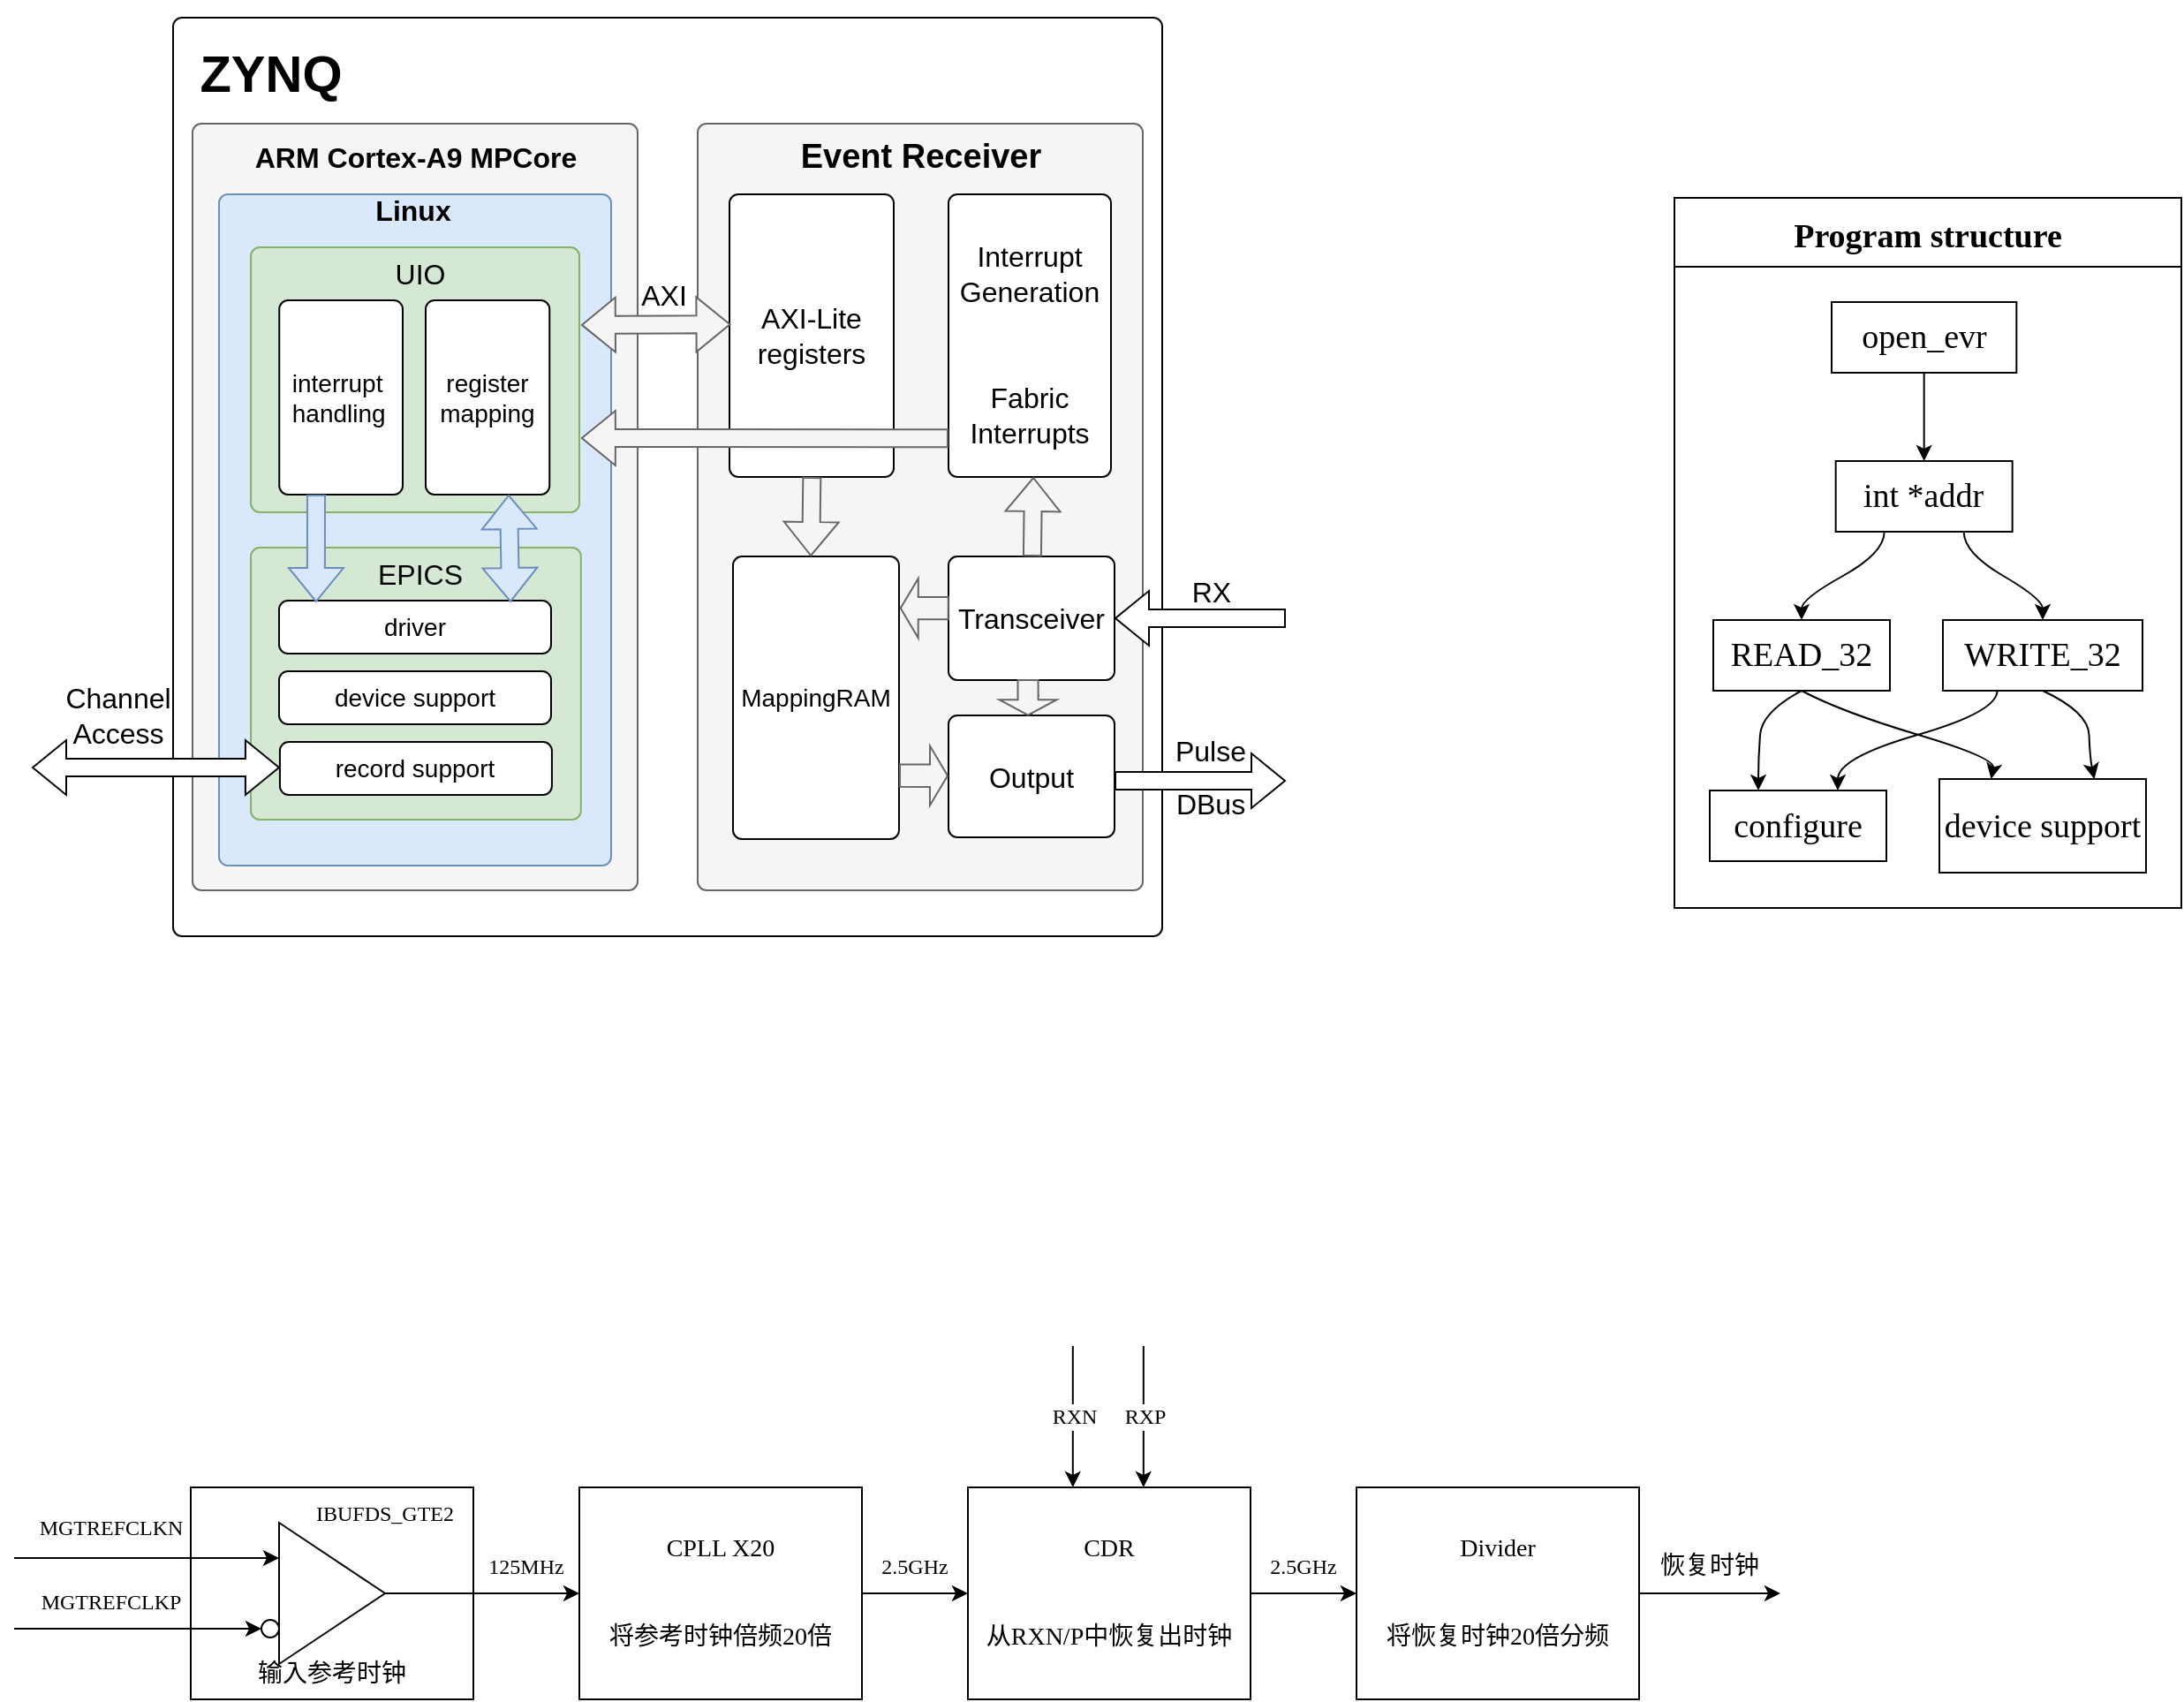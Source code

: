 <mxfile version="17.3.0" type="github">
  <diagram id="Q8xET7ON9W0R1aJAuh-l" name="Page-1">
    <mxGraphModel dx="2126" dy="1332" grid="1" gridSize="10" guides="1" tooltips="1" connect="1" arrows="1" fold="1" page="1" pageScale="1" pageWidth="2339" pageHeight="3300" math="0" shadow="0">
      <root>
        <mxCell id="0" />
        <mxCell id="1" parent="0" />
        <mxCell id="0zxXMMkWhYn1V5u2QKEj-7" value="" style="rounded=1;absoluteArcSize=1;html=1;arcSize=10;" vertex="1" parent="1">
          <mxGeometry x="230" y="88" width="560" height="520" as="geometry" />
        </mxCell>
        <mxCell id="0zxXMMkWhYn1V5u2QKEj-8" value="main" style="html=1;shape=mxgraph.er.anchor;whiteSpace=wrap;" vertex="1" parent="0zxXMMkWhYn1V5u2QKEj-7">
          <mxGeometry width="280" height="520" as="geometry" />
        </mxCell>
        <mxCell id="0zxXMMkWhYn1V5u2QKEj-9" value="" style="rounded=1;absoluteArcSize=1;html=1;arcSize=10;whiteSpace=wrap;points=[];strokeColor=#666666;fillColor=#f5f5f5;fontColor=#333333;" vertex="1" parent="0zxXMMkWhYn1V5u2QKEj-7">
          <mxGeometry x="297" y="60" width="252" height="434" as="geometry" />
        </mxCell>
        <mxCell id="0zxXMMkWhYn1V5u2QKEj-10" value="" style="rounded=1;absoluteArcSize=1;html=1;arcSize=10;whiteSpace=wrap;points=[];strokeColor=#666666;fillColor=#f5f5f5;fontColor=#333333;" vertex="1" parent="0zxXMMkWhYn1V5u2QKEj-7">
          <mxGeometry x="11" y="60" width="252" height="434" as="geometry" />
        </mxCell>
        <mxCell id="0zxXMMkWhYn1V5u2QKEj-11" value="&lt;h2 style=&quot;font-size: 29px&quot;&gt;&lt;font style=&quot;font-size: 29px&quot;&gt;&lt;b&gt;ZYNQ&lt;/b&gt;&lt;/font&gt;&lt;/h2&gt;" style="text;html=1;strokeColor=none;fillColor=none;align=center;verticalAlign=middle;whiteSpace=wrap;rounded=0;" vertex="1" parent="0zxXMMkWhYn1V5u2QKEj-7">
          <mxGeometry x="11" y="17" width="89" height="30" as="geometry" />
        </mxCell>
        <mxCell id="0zxXMMkWhYn1V5u2QKEj-15" value="&lt;b&gt;&lt;font style=&quot;font-size: 16px&quot;&gt;&lt;span class=&quot;markedContent&quot;&gt;&lt;span style=&quot;left: 1054.58px ; top: 286.237px ; font-family: sans-serif ; transform: scalex(0.93)&quot; dir=&quot;ltr&quot;&gt;ARM Cortex-A9 MPCore&lt;/span&gt;&lt;/span&gt;&lt;/font&gt;&lt;/b&gt;" style="text;html=1;strokeColor=none;fillColor=none;align=center;verticalAlign=middle;whiteSpace=wrap;rounded=0;fontSize=29;strokeWidth=3;" vertex="1" parent="0zxXMMkWhYn1V5u2QKEj-7">
          <mxGeometry x="29.75" y="60" width="214.5" height="30" as="geometry" />
        </mxCell>
        <mxCell id="0zxXMMkWhYn1V5u2QKEj-16" value="&lt;font style=&quot;font-size: 19px&quot;&gt;&lt;b&gt;&lt;font style=&quot;font-size: 19px&quot;&gt;Event Receiver&lt;/font&gt;&lt;/b&gt;&lt;/font&gt;" style="text;html=1;strokeColor=none;fillColor=none;align=center;verticalAlign=middle;whiteSpace=wrap;rounded=0;fontSize=29;" vertex="1" parent="0zxXMMkWhYn1V5u2QKEj-7">
          <mxGeometry x="336.5" y="64.75" width="173" height="20.5" as="geometry" />
        </mxCell>
        <mxCell id="0zxXMMkWhYn1V5u2QKEj-17" value="" style="rounded=1;absoluteArcSize=1;html=1;arcSize=10;whiteSpace=wrap;points=[];strokeColor=#6c8ebf;fillColor=#dae8fc;" vertex="1" parent="0zxXMMkWhYn1V5u2QKEj-7">
          <mxGeometry x="26" y="100" width="222" height="380" as="geometry" />
        </mxCell>
        <mxCell id="0zxXMMkWhYn1V5u2QKEj-18" value="&lt;font size=&quot;1&quot;&gt;&lt;b&gt;&lt;font style=&quot;font-size: 16px&quot;&gt;Linux&lt;/font&gt;&lt;/b&gt;&lt;/font&gt;" style="text;html=1;strokeColor=none;fillColor=none;align=center;verticalAlign=middle;whiteSpace=wrap;rounded=0;fontSize=29;strokeWidth=3;" vertex="1" parent="0zxXMMkWhYn1V5u2QKEj-7">
          <mxGeometry x="116.37" y="100" width="40.25" height="10" as="geometry" />
        </mxCell>
        <mxCell id="0zxXMMkWhYn1V5u2QKEj-19" value="" style="rounded=1;absoluteArcSize=1;html=1;arcSize=10;whiteSpace=wrap;points=[];strokeColor=#82b366;fillColor=#d5e8d4;" vertex="1" parent="0zxXMMkWhYn1V5u2QKEj-7">
          <mxGeometry x="44.02" y="130" width="185.98" height="150" as="geometry" />
        </mxCell>
        <mxCell id="0zxXMMkWhYn1V5u2QKEj-20" value="" style="rounded=1;absoluteArcSize=1;html=1;arcSize=10;whiteSpace=wrap;points=[];strokeColor=#82b366;fillColor=#d5e8d4;" vertex="1" parent="0zxXMMkWhYn1V5u2QKEj-7">
          <mxGeometry x="44.02" y="300" width="186.88" height="154" as="geometry" />
        </mxCell>
        <mxCell id="0zxXMMkWhYn1V5u2QKEj-21" value="&lt;font style=&quot;font-size: 16px&quot;&gt;UIO&lt;/font&gt;" style="text;html=1;strokeColor=none;fillColor=none;align=center;verticalAlign=middle;whiteSpace=wrap;rounded=0;fontSize=14;" vertex="1" parent="0zxXMMkWhYn1V5u2QKEj-7">
          <mxGeometry x="110" y="130" width="60" height="30" as="geometry" />
        </mxCell>
        <mxCell id="0zxXMMkWhYn1V5u2QKEj-23" value="&lt;font style=&quot;font-size: 14px&quot;&gt;driver&lt;/font&gt;" style="rounded=1;absoluteArcSize=1;html=1;arcSize=10;whiteSpace=wrap;points=[];strokeColor=inherit;fillColor=inherit;" vertex="1" parent="0zxXMMkWhYn1V5u2QKEj-7">
          <mxGeometry x="60" y="330" width="154" height="30" as="geometry" />
        </mxCell>
        <mxCell id="0zxXMMkWhYn1V5u2QKEj-25" value="&lt;font style=&quot;font-size: 14px&quot;&gt;register mapping&lt;/font&gt;" style="rounded=1;absoluteArcSize=1;html=1;arcSize=10;whiteSpace=wrap;points=[];strokeColor=inherit;fillColor=inherit;" vertex="1" parent="0zxXMMkWhYn1V5u2QKEj-7">
          <mxGeometry x="143" y="160" width="70.13" height="110" as="geometry" />
        </mxCell>
        <mxCell id="0zxXMMkWhYn1V5u2QKEj-26" value="&lt;pre class=&quot;tw-data-text tw-text-large tw-ta&quot; id=&quot;tw-target-text&quot; style=&quot;text-align: left ; font-size: 14px&quot; dir=&quot;ltr&quot;&gt;&lt;font style=&quot;font-size: 14px&quot; face=&quot;Helvetica&quot;&gt;&lt;span class=&quot;Y2IQFc&quot; lang=&quot;en&quot;&gt;interrupt &lt;br&gt;handling&lt;/span&gt;&lt;/font&gt;&lt;/pre&gt;" style="rounded=1;absoluteArcSize=1;html=1;arcSize=10;whiteSpace=wrap;points=[];strokeColor=inherit;fillColor=inherit;" vertex="1" parent="0zxXMMkWhYn1V5u2QKEj-7">
          <mxGeometry x="60.13" y="160" width="69.87" height="110" as="geometry" />
        </mxCell>
        <mxCell id="0zxXMMkWhYn1V5u2QKEj-27" value="&lt;font style=&quot;font-size: 14px&quot;&gt;device support&lt;/font&gt;" style="rounded=1;absoluteArcSize=1;html=1;arcSize=10;whiteSpace=wrap;points=[];strokeColor=inherit;fillColor=inherit;" vertex="1" parent="0zxXMMkWhYn1V5u2QKEj-7">
          <mxGeometry x="60" y="370" width="154" height="30" as="geometry" />
        </mxCell>
        <mxCell id="0zxXMMkWhYn1V5u2QKEj-28" value="&lt;font style=&quot;font-size: 14px&quot;&gt;record support&lt;/font&gt;" style="rounded=1;absoluteArcSize=1;html=1;arcSize=10;whiteSpace=wrap;points=[];strokeColor=inherit;fillColor=inherit;" vertex="1" parent="0zxXMMkWhYn1V5u2QKEj-7">
          <mxGeometry x="60.46" y="410" width="154" height="30" as="geometry" />
        </mxCell>
        <mxCell id="0zxXMMkWhYn1V5u2QKEj-29" value="" style="shape=flexArrow;endArrow=classic;html=1;rounded=0;fontFamily=Helvetica;fontSize=14;entryX=0.136;entryY=0.033;entryDx=0;entryDy=0;entryPerimeter=0;fillColor=#dae8fc;sketch=0;shadow=0;strokeColor=#6c8ebf;" edge="1" parent="0zxXMMkWhYn1V5u2QKEj-7" target="0zxXMMkWhYn1V5u2QKEj-23">
          <mxGeometry width="50" height="50" relative="1" as="geometry">
            <mxPoint x="81" y="270" as="sourcePoint" />
            <mxPoint x="130" y="220" as="targetPoint" />
          </mxGeometry>
        </mxCell>
        <mxCell id="0zxXMMkWhYn1V5u2QKEj-32" value="" style="shape=flexArrow;endArrow=classic;startArrow=classic;html=1;rounded=0;shadow=0;sketch=0;fontFamily=Helvetica;fontSize=14;fillColor=#dae8fc;exitX=0.851;exitY=0.033;exitDx=0;exitDy=0;exitPerimeter=0;strokeColor=#6c8ebf;" edge="1" parent="0zxXMMkWhYn1V5u2QKEj-7" source="0zxXMMkWhYn1V5u2QKEj-23">
          <mxGeometry width="100" height="100" relative="1" as="geometry">
            <mxPoint x="293" y="340" as="sourcePoint" />
            <mxPoint x="190" y="270" as="targetPoint" />
          </mxGeometry>
        </mxCell>
        <mxCell id="0zxXMMkWhYn1V5u2QKEj-22" value="&lt;font style=&quot;font-size: 16px&quot;&gt;EPICS&lt;/font&gt;" style="text;html=1;strokeColor=none;fillColor=none;align=center;verticalAlign=middle;whiteSpace=wrap;rounded=0;fontSize=14;" vertex="1" parent="0zxXMMkWhYn1V5u2QKEj-7">
          <mxGeometry x="110" y="300" width="60" height="30" as="geometry" />
        </mxCell>
        <mxCell id="0zxXMMkWhYn1V5u2QKEj-37" value="" style="rounded=1;absoluteArcSize=1;html=1;arcSize=10;whiteSpace=wrap;points=[];" vertex="1" parent="0zxXMMkWhYn1V5u2QKEj-7">
          <mxGeometry x="439" y="100" width="92" height="160" as="geometry" />
        </mxCell>
        <mxCell id="0zxXMMkWhYn1V5u2QKEj-38" value="&lt;div style=&quot;font-size: 16px&quot;&gt;&lt;font style=&quot;font-size: 16px&quot;&gt;AXI-Lite&lt;/font&gt;&lt;/div&gt;&lt;div style=&quot;font-size: 16px&quot;&gt;&lt;font style=&quot;font-size: 16px&quot;&gt;registers&lt;/font&gt;&lt;br&gt;&lt;/div&gt;" style="rounded=1;absoluteArcSize=1;html=1;arcSize=10;whiteSpace=wrap;points=[];" vertex="1" parent="0zxXMMkWhYn1V5u2QKEj-7">
          <mxGeometry x="315" y="100" width="93" height="160" as="geometry" />
        </mxCell>
        <mxCell id="0zxXMMkWhYn1V5u2QKEj-42" value="" style="shape=flexArrow;endArrow=classic;startArrow=classic;html=1;rounded=0;shadow=0;sketch=0;fontFamily=Helvetica;fontSize=16;strokeColor=#666666;fillColor=#f5f5f5;exitX=1.005;exitY=0.293;exitDx=0;exitDy=0;exitPerimeter=0;entryX=0.008;entryY=0.46;entryDx=0;entryDy=0;entryPerimeter=0;" edge="1" parent="0zxXMMkWhYn1V5u2QKEj-7" target="0zxXMMkWhYn1V5u2QKEj-38">
          <mxGeometry width="100" height="100" relative="1" as="geometry">
            <mxPoint x="230.93" y="173.95" as="sourcePoint" />
            <mxPoint x="310" y="174" as="targetPoint" />
          </mxGeometry>
        </mxCell>
        <mxCell id="0zxXMMkWhYn1V5u2QKEj-43" value="" style="shape=flexArrow;endArrow=classic;html=1;rounded=0;shadow=0;sketch=0;fontFamily=Helvetica;fontSize=16;strokeColor=#666666;fillColor=#f5f5f5;exitX=0;exitY=0.863;exitDx=0;exitDy=0;exitPerimeter=0;entryX=1.005;entryY=0.72;entryDx=0;entryDy=0;entryPerimeter=0;" edge="1" parent="0zxXMMkWhYn1V5u2QKEj-7" source="0zxXMMkWhYn1V5u2QKEj-37" target="0zxXMMkWhYn1V5u2QKEj-19">
          <mxGeometry width="50" height="50" relative="1" as="geometry">
            <mxPoint x="350" y="220" as="sourcePoint" />
            <mxPoint x="230" y="247" as="targetPoint" />
          </mxGeometry>
        </mxCell>
        <mxCell id="0zxXMMkWhYn1V5u2QKEj-44" value="AXI" style="text;html=1;strokeColor=none;fillColor=none;align=center;verticalAlign=middle;whiteSpace=wrap;rounded=0;fontFamily=Helvetica;fontSize=16;" vertex="1" parent="0zxXMMkWhYn1V5u2QKEj-7">
          <mxGeometry x="249" y="142" width="58" height="30" as="geometry" />
        </mxCell>
        <mxCell id="0zxXMMkWhYn1V5u2QKEj-45" value="&lt;div&gt;Fabric&lt;/div&gt;&lt;div&gt;Interrupts&lt;br&gt;&lt;/div&gt;" style="text;html=1;strokeColor=none;fillColor=none;align=center;verticalAlign=middle;whiteSpace=wrap;rounded=0;fontFamily=Helvetica;fontSize=16;" vertex="1" parent="0zxXMMkWhYn1V5u2QKEj-7">
          <mxGeometry x="455" y="210" width="60" height="30" as="geometry" />
        </mxCell>
        <mxCell id="0zxXMMkWhYn1V5u2QKEj-47" value="&lt;div&gt;Interrupt&lt;/div&gt;&lt;div&gt;Generation&lt;br&gt;&lt;/div&gt;" style="text;html=1;strokeColor=none;fillColor=none;align=center;verticalAlign=middle;whiteSpace=wrap;rounded=0;fontFamily=Helvetica;fontSize=16;" vertex="1" parent="0zxXMMkWhYn1V5u2QKEj-7">
          <mxGeometry x="455" y="130" width="60" height="30" as="geometry" />
        </mxCell>
        <mxCell id="0zxXMMkWhYn1V5u2QKEj-48" value="&lt;font style=&quot;font-size: 14px&quot;&gt;MappingRAM&lt;/font&gt;" style="rounded=1;absoluteArcSize=1;html=1;arcSize=10;whiteSpace=wrap;points=[];" vertex="1" parent="0zxXMMkWhYn1V5u2QKEj-7">
          <mxGeometry x="317" y="305" width="94" height="160" as="geometry" />
        </mxCell>
        <mxCell id="0zxXMMkWhYn1V5u2QKEj-50" value="&lt;font style=&quot;font-size: 16px&quot;&gt;Transceiver&lt;/font&gt;" style="rounded=1;absoluteArcSize=1;html=1;arcSize=10;whiteSpace=wrap;points=[];" vertex="1" parent="0zxXMMkWhYn1V5u2QKEj-7">
          <mxGeometry x="439" y="305" width="94" height="70" as="geometry" />
        </mxCell>
        <mxCell id="0zxXMMkWhYn1V5u2QKEj-64" value="" style="edgeStyle=orthogonalEdgeStyle;rounded=0;sketch=0;orthogonalLoop=1;jettySize=auto;html=1;shadow=0;fontFamily=Helvetica;fontSize=16;strokeColor=default;fillColor=default;gradientColor=none;" edge="1" parent="0zxXMMkWhYn1V5u2QKEj-7" source="0zxXMMkWhYn1V5u2QKEj-51" target="0zxXMMkWhYn1V5u2QKEj-50">
          <mxGeometry relative="1" as="geometry" />
        </mxCell>
        <mxCell id="0zxXMMkWhYn1V5u2QKEj-51" value="&lt;font style=&quot;font-size: 16px&quot;&gt;Output&lt;/font&gt;" style="rounded=1;absoluteArcSize=1;html=1;arcSize=10;whiteSpace=wrap;points=[];" vertex="1" parent="0zxXMMkWhYn1V5u2QKEj-7">
          <mxGeometry x="439" y="395" width="94" height="69" as="geometry" />
        </mxCell>
        <mxCell id="0zxXMMkWhYn1V5u2QKEj-52" value="" style="shape=flexArrow;endArrow=classic;html=1;rounded=0;shadow=0;sketch=0;fontFamily=Helvetica;fontSize=16;strokeColor=#666666;fillColor=#f5f5f5;entryX=0.522;entryY=1;entryDx=0;entryDy=0;entryPerimeter=0;" edge="1" parent="0zxXMMkWhYn1V5u2QKEj-7" source="0zxXMMkWhYn1V5u2QKEj-50" target="0zxXMMkWhYn1V5u2QKEj-37">
          <mxGeometry width="50" height="50" relative="1" as="geometry">
            <mxPoint x="350" y="220" as="sourcePoint" />
            <mxPoint x="400" y="170" as="targetPoint" />
          </mxGeometry>
        </mxCell>
        <mxCell id="0zxXMMkWhYn1V5u2QKEj-55" value="" style="shape=flexArrow;endArrow=classic;html=1;rounded=0;shadow=0;sketch=0;fontFamily=Helvetica;fontSize=16;strokeColor=default;fillColor=default;gradientColor=none;exitX=1;exitY=0.536;exitDx=0;exitDy=0;exitPerimeter=0;" edge="1" parent="0zxXMMkWhYn1V5u2QKEj-7" source="0zxXMMkWhYn1V5u2QKEj-51">
          <mxGeometry width="50" height="50" relative="1" as="geometry">
            <mxPoint x="533" y="440" as="sourcePoint" />
            <mxPoint x="630" y="432" as="targetPoint" />
          </mxGeometry>
        </mxCell>
        <mxCell id="0zxXMMkWhYn1V5u2QKEj-61" value="" style="shape=flexArrow;endArrow=classic;html=1;rounded=0;shadow=0;sketch=0;fontFamily=Helvetica;fontSize=16;strokeColor=#666666;fillColor=#f5f5f5;entryX=1.004;entryY=0.183;entryDx=0;entryDy=0;entryPerimeter=0;width=12.667;endSize=3;exitX=0.004;exitY=0.419;exitDx=0;exitDy=0;exitPerimeter=0;" edge="1" parent="0zxXMMkWhYn1V5u2QKEj-7" source="0zxXMMkWhYn1V5u2QKEj-50" target="0zxXMMkWhYn1V5u2QKEj-48">
          <mxGeometry width="50" height="50" relative="1" as="geometry">
            <mxPoint x="440" y="334" as="sourcePoint" />
            <mxPoint x="360" y="260" as="targetPoint" />
          </mxGeometry>
        </mxCell>
        <mxCell id="0zxXMMkWhYn1V5u2QKEj-62" value="" style="shape=flexArrow;endArrow=classic;html=1;rounded=0;shadow=0;sketch=0;fontFamily=Helvetica;fontSize=16;strokeColor=#666666;fillColor=#f5f5f5;width=11.538;endSize=2.567;exitX=0.479;exitY=0.993;exitDx=0;exitDy=0;exitPerimeter=0;entryX=0.479;entryY=0.004;entryDx=0;entryDy=0;entryPerimeter=0;" edge="1" parent="0zxXMMkWhYn1V5u2QKEj-7" source="0zxXMMkWhYn1V5u2QKEj-50" target="0zxXMMkWhYn1V5u2QKEj-51">
          <mxGeometry width="50" height="50" relative="1" as="geometry">
            <mxPoint x="483" y="375" as="sourcePoint" />
            <mxPoint x="533" y="325" as="targetPoint" />
          </mxGeometry>
        </mxCell>
        <mxCell id="0zxXMMkWhYn1V5u2QKEj-63" value="" style="shape=flexArrow;endArrow=classic;html=1;rounded=0;shadow=0;sketch=0;fontFamily=Helvetica;fontSize=16;strokeColor=#666666;fillColor=#f5f5f5;entryX=1.004;entryY=0.183;entryDx=0;entryDy=0;entryPerimeter=0;width=12.667;endSize=3;exitX=0.004;exitY=0.419;exitDx=0;exitDy=0;exitPerimeter=0;" edge="1" parent="0zxXMMkWhYn1V5u2QKEj-7">
          <mxGeometry width="50" height="50" relative="1" as="geometry">
            <mxPoint x="410.996" y="429.08" as="sourcePoint" />
            <mxPoint x="438.996" y="429.13" as="targetPoint" />
          </mxGeometry>
        </mxCell>
        <mxCell id="0zxXMMkWhYn1V5u2QKEj-65" value="" style="shape=flexArrow;endArrow=classic;html=1;rounded=0;shadow=0;sketch=0;fontFamily=Helvetica;fontSize=16;strokeColor=#666666;fillColor=#f5f5f5;entryX=0.522;entryY=1;entryDx=0;entryDy=0;entryPerimeter=0;" edge="1" parent="0zxXMMkWhYn1V5u2QKEj-7">
          <mxGeometry width="50" height="50" relative="1" as="geometry">
            <mxPoint x="361.664" y="260" as="sourcePoint" />
            <mxPoint x="361.088" y="305" as="targetPoint" />
          </mxGeometry>
        </mxCell>
        <mxCell id="0zxXMMkWhYn1V5u2QKEj-33" value="" style="shape=flexArrow;endArrow=classic;startArrow=classic;html=1;rounded=0;shadow=0;sketch=0;fontFamily=Helvetica;fontSize=14;fillColor=default;" edge="1" parent="1">
          <mxGeometry width="100" height="100" relative="1" as="geometry">
            <mxPoint x="150" y="512.5" as="sourcePoint" />
            <mxPoint x="290.46" y="512.5" as="targetPoint" />
          </mxGeometry>
        </mxCell>
        <mxCell id="0zxXMMkWhYn1V5u2QKEj-36" value="&lt;font style=&quot;font-size: 16px&quot;&gt;Channel Access&lt;/font&gt;" style="text;html=1;strokeColor=none;fillColor=none;align=center;verticalAlign=middle;whiteSpace=wrap;rounded=0;fontFamily=Helvetica;fontSize=14;" vertex="1" parent="1">
          <mxGeometry x="170" y="468" width="58" height="30" as="geometry" />
        </mxCell>
        <mxCell id="0zxXMMkWhYn1V5u2QKEj-56" value="Pulse" style="text;html=1;strokeColor=none;fillColor=none;align=center;verticalAlign=middle;whiteSpace=wrap;rounded=0;fontFamily=Helvetica;fontSize=16;" vertex="1" parent="1">
          <mxGeometry x="780" y="488" width="75" height="30" as="geometry" />
        </mxCell>
        <mxCell id="0zxXMMkWhYn1V5u2QKEj-57" value="DBus" style="text;html=1;strokeColor=none;fillColor=none;align=center;verticalAlign=middle;whiteSpace=wrap;rounded=0;fontFamily=Helvetica;fontSize=16;" vertex="1" parent="1">
          <mxGeometry x="780" y="518" width="75" height="30" as="geometry" />
        </mxCell>
        <mxCell id="0zxXMMkWhYn1V5u2QKEj-58" value="" style="shape=flexArrow;endArrow=classic;html=1;rounded=0;shadow=0;sketch=0;fontFamily=Helvetica;fontSize=16;strokeColor=default;fillColor=default;gradientColor=none;entryX=1;entryY=0.5;entryDx=0;entryDy=0;entryPerimeter=0;" edge="1" parent="1" target="0zxXMMkWhYn1V5u2QKEj-50">
          <mxGeometry width="50" height="50" relative="1" as="geometry">
            <mxPoint x="860" y="428" as="sourcePoint" />
            <mxPoint x="860" y="408" as="targetPoint" />
          </mxGeometry>
        </mxCell>
        <mxCell id="0zxXMMkWhYn1V5u2QKEj-59" value="RX" style="text;html=1;strokeColor=none;fillColor=none;align=center;verticalAlign=middle;whiteSpace=wrap;rounded=0;fontFamily=Helvetica;fontSize=16;" vertex="1" parent="1">
          <mxGeometry x="787.5" y="398" width="60" height="30" as="geometry" />
        </mxCell>
        <mxCell id="0zxXMMkWhYn1V5u2QKEj-77" value="Program structure" style="swimlane;startSize=39;horizontal=1;childLayout=flowLayout;flowOrientation=north;resizable=0;interRankCellSpacing=50;containerType=tree;fontFamily=Verdana;fontSize=19;strokeWidth=1;" vertex="1" parent="1">
          <mxGeometry x="1080" y="190" width="287" height="402" as="geometry" />
        </mxCell>
        <mxCell id="0zxXMMkWhYn1V5u2QKEj-78" value="int *addr" style="whiteSpace=wrap;html=1;fontFamily=Verdana;fontSize=19;strokeWidth=1;" vertex="1" parent="0zxXMMkWhYn1V5u2QKEj-77">
          <mxGeometry x="91.333" y="149" width="100" height="40" as="geometry" />
        </mxCell>
        <mxCell id="0zxXMMkWhYn1V5u2QKEj-79" value="READ_32" style="whiteSpace=wrap;html=1;fontFamily=Verdana;fontSize=19;strokeWidth=1;" vertex="1" parent="0zxXMMkWhYn1V5u2QKEj-77">
          <mxGeometry x="22" y="239" width="100" height="40" as="geometry" />
        </mxCell>
        <mxCell id="0zxXMMkWhYn1V5u2QKEj-80" value="" style="html=1;curved=1;rounded=0;shadow=0;sketch=0;fontFamily=Verdana;fontSize=19;strokeColor=default;fillColor=default;gradientColor=none;noEdgeStyle=1;orthogonal=1;" edge="1" parent="0zxXMMkWhYn1V5u2QKEj-77" source="0zxXMMkWhYn1V5u2QKEj-78" target="0zxXMMkWhYn1V5u2QKEj-79">
          <mxGeometry relative="1" as="geometry">
            <Array as="points">
              <mxPoint x="118.833" y="201" />
              <mxPoint x="72" y="227" />
            </Array>
          </mxGeometry>
        </mxCell>
        <mxCell id="0zxXMMkWhYn1V5u2QKEj-81" value="WRITE_32" style="whiteSpace=wrap;html=1;fontFamily=Verdana;fontSize=19;strokeWidth=1;" vertex="1" parent="0zxXMMkWhYn1V5u2QKEj-77">
          <mxGeometry x="152" y="239" width="113" height="40" as="geometry" />
        </mxCell>
        <mxCell id="0zxXMMkWhYn1V5u2QKEj-82" value="" style="html=1;curved=1;rounded=0;shadow=0;sketch=0;fontFamily=Verdana;fontSize=19;strokeColor=default;fillColor=default;gradientColor=none;noEdgeStyle=1;orthogonal=1;" edge="1" parent="0zxXMMkWhYn1V5u2QKEj-77" source="0zxXMMkWhYn1V5u2QKEj-78" target="0zxXMMkWhYn1V5u2QKEj-81">
          <mxGeometry relative="1" as="geometry">
            <Array as="points">
              <mxPoint x="163.833" y="201" />
              <mxPoint x="208.5" y="227" />
            </Array>
          </mxGeometry>
        </mxCell>
        <mxCell id="0zxXMMkWhYn1V5u2QKEj-83" value="configure" style="whiteSpace=wrap;html=1;fontFamily=Verdana;fontSize=19;strokeWidth=1;" vertex="1" parent="0zxXMMkWhYn1V5u2QKEj-77">
          <mxGeometry x="20" y="335.5" width="100" height="40" as="geometry" />
        </mxCell>
        <mxCell id="0zxXMMkWhYn1V5u2QKEj-84" value="" style="html=1;curved=1;rounded=0;shadow=0;sketch=0;fontFamily=Verdana;fontSize=19;strokeColor=default;fillColor=default;gradientColor=none;noEdgeStyle=1;orthogonal=1;exitX=0.5;exitY=1;exitDx=0;exitDy=0;" edge="1" parent="0zxXMMkWhYn1V5u2QKEj-77" source="0zxXMMkWhYn1V5u2QKEj-79" target="0zxXMMkWhYn1V5u2QKEj-83">
          <mxGeometry relative="1" as="geometry">
            <Array as="points">
              <mxPoint x="49.5" y="291" />
              <mxPoint x="47.5" y="317" />
            </Array>
          </mxGeometry>
        </mxCell>
        <mxCell id="0zxXMMkWhYn1V5u2QKEj-85" value="" style="html=1;curved=1;rounded=0;shadow=0;sketch=0;fontFamily=Verdana;fontSize=19;strokeColor=default;fillColor=default;gradientColor=none;noEdgeStyle=1;orthogonal=1;" edge="1" parent="0zxXMMkWhYn1V5u2QKEj-77" source="0zxXMMkWhYn1V5u2QKEj-81" target="0zxXMMkWhYn1V5u2QKEj-83">
          <mxGeometry relative="1" as="geometry">
            <Array as="points">
              <mxPoint x="182.75" y="291" />
              <mxPoint x="92.5" y="317" />
            </Array>
          </mxGeometry>
        </mxCell>
        <mxCell id="0zxXMMkWhYn1V5u2QKEj-95" style="edgeStyle=orthogonalEdgeStyle;rounded=0;sketch=0;orthogonalLoop=1;jettySize=auto;html=1;exitX=0.5;exitY=1;exitDx=0;exitDy=0;entryX=0.5;entryY=0;entryDx=0;entryDy=0;shadow=0;fontFamily=Verdana;fontSize=19;strokeColor=default;fillColor=default;gradientColor=none;noEdgeStyle=1;orthogonal=1;" edge="1" parent="0zxXMMkWhYn1V5u2QKEj-77" source="0zxXMMkWhYn1V5u2QKEj-94" target="0zxXMMkWhYn1V5u2QKEj-78">
          <mxGeometry relative="1" as="geometry">
            <Array as="points">
              <mxPoint x="141.333" y="111" />
              <mxPoint x="141.333" y="137" />
            </Array>
          </mxGeometry>
        </mxCell>
        <mxCell id="0zxXMMkWhYn1V5u2QKEj-94" value="open_evr" style="rounded=0;whiteSpace=wrap;html=1;fontFamily=Verdana;fontSize=19;strokeWidth=1;" vertex="1" parent="0zxXMMkWhYn1V5u2QKEj-77">
          <mxGeometry x="88.998" y="59" width="104.67" height="40" as="geometry" />
        </mxCell>
        <mxCell id="0zxXMMkWhYn1V5u2QKEj-102" value="device support" style="rounded=0;whiteSpace=wrap;html=1;fontFamily=Verdana;fontSize=19;strokeWidth=1;" vertex="1" parent="0zxXMMkWhYn1V5u2QKEj-77">
          <mxGeometry x="150" y="329" width="117" height="53" as="geometry" />
        </mxCell>
        <mxCell id="0zxXMMkWhYn1V5u2QKEj-104" value="" style="curved=1;endArrow=classic;html=1;rounded=0;shadow=0;sketch=0;fontFamily=Verdana;fontSize=19;strokeColor=default;fillColor=default;gradientColor=none;exitX=0.5;exitY=1;exitDx=0;exitDy=0;entryX=0.25;entryY=0;entryDx=0;entryDy=0;noEdgeStyle=1;orthogonal=1;" edge="1" parent="0zxXMMkWhYn1V5u2QKEj-77" source="0zxXMMkWhYn1V5u2QKEj-79" target="0zxXMMkWhYn1V5u2QKEj-102">
          <mxGeometry width="50" height="50" relative="1" as="geometry">
            <mxPoint x="273" y="862" as="sourcePoint" />
            <mxPoint x="323" y="812" as="targetPoint" />
            <Array as="points">
              <mxPoint x="94.5" y="291" />
              <mxPoint x="181.75" y="317" />
            </Array>
          </mxGeometry>
        </mxCell>
        <mxCell id="0zxXMMkWhYn1V5u2QKEj-106" value="" style="curved=1;endArrow=classic;html=1;rounded=0;shadow=0;sketch=0;fontFamily=Verdana;fontSize=19;strokeColor=default;fillColor=default;gradientColor=none;exitX=0.5;exitY=1;exitDx=0;exitDy=0;entryX=0.75;entryY=0;entryDx=0;entryDy=0;noEdgeStyle=1;orthogonal=1;" edge="1" parent="0zxXMMkWhYn1V5u2QKEj-77" source="0zxXMMkWhYn1V5u2QKEj-81" target="0zxXMMkWhYn1V5u2QKEj-102">
          <mxGeometry width="50" height="50" relative="1" as="geometry">
            <mxPoint x="594.5" y="797" as="sourcePoint" />
            <mxPoint x="644.5" y="747" as="targetPoint" />
            <Array as="points">
              <mxPoint x="234.25" y="291" />
              <mxPoint x="235.25" y="317" />
            </Array>
          </mxGeometry>
        </mxCell>
        <mxCell id="0zxXMMkWhYn1V5u2QKEj-109" style="edgeStyle=orthogonalEdgeStyle;rounded=0;sketch=0;orthogonalLoop=1;jettySize=auto;html=1;exitX=0;exitY=0.5;exitDx=0;exitDy=0;entryX=0;entryY=0.5;entryDx=0;entryDy=0;shadow=0;fontFamily=Verdana;fontSize=19;strokeColor=default;fillColor=default;gradientColor=none;" edge="1" parent="1" source="0zxXMMkWhYn1V5u2QKEj-107">
          <mxGeometry relative="1" as="geometry">
            <mxPoint x="270" y="980" as="targetPoint" />
          </mxGeometry>
        </mxCell>
        <mxCell id="0zxXMMkWhYn1V5u2QKEj-107" value="&lt;div&gt;&lt;br&gt;&lt;/div&gt;&lt;div&gt;&lt;br&gt;&lt;/div&gt;&lt;div&gt;&lt;br&gt;&lt;/div&gt;&lt;div&gt;&lt;br&gt;&lt;/div&gt;&lt;div style=&quot;font-size: 14px&quot;&gt;输入参考时钟&lt;br&gt;&lt;/div&gt;" style="rounded=0;whiteSpace=wrap;html=1;fontFamily=Verdana;fontSize=19;strokeWidth=1;gradientColor=none;" vertex="1" parent="1">
          <mxGeometry x="240" y="920" width="160" height="120" as="geometry" />
        </mxCell>
        <mxCell id="0zxXMMkWhYn1V5u2QKEj-110" value="" style="endArrow=classic;html=1;rounded=0;shadow=0;sketch=0;fontFamily=Verdana;fontSize=19;strokeColor=default;fillColor=default;gradientColor=none;entryX=0;entryY=0.25;entryDx=0;entryDy=0;" edge="1" parent="1" target="0zxXMMkWhYn1V5u2QKEj-112">
          <mxGeometry width="50" height="50" relative="1" as="geometry">
            <mxPoint x="140" y="960" as="sourcePoint" />
            <mxPoint x="240" y="960" as="targetPoint" />
          </mxGeometry>
        </mxCell>
        <mxCell id="0zxXMMkWhYn1V5u2QKEj-111" value="" style="endArrow=classic;html=1;rounded=0;shadow=0;sketch=0;fontFamily=Verdana;fontSize=19;strokeColor=default;fillColor=default;gradientColor=none;" edge="1" parent="1">
          <mxGeometry width="50" height="50" relative="1" as="geometry">
            <mxPoint x="140" y="1000" as="sourcePoint" />
            <mxPoint x="280" y="1000" as="targetPoint" />
          </mxGeometry>
        </mxCell>
        <mxCell id="0zxXMMkWhYn1V5u2QKEj-112" value="" style="triangle;whiteSpace=wrap;html=1;fontFamily=Verdana;fontSize=19;strokeWidth=1;gradientColor=none;" vertex="1" parent="1">
          <mxGeometry x="290" y="940" width="60" height="80" as="geometry" />
        </mxCell>
        <mxCell id="0zxXMMkWhYn1V5u2QKEj-113" value="" style="ellipse;whiteSpace=wrap;html=1;aspect=fixed;fontFamily=Verdana;fontSize=19;strokeWidth=1;gradientColor=none;" vertex="1" parent="1">
          <mxGeometry x="280" y="995" width="10" height="10" as="geometry" />
        </mxCell>
        <mxCell id="0zxXMMkWhYn1V5u2QKEj-115" value="&lt;font style=&quot;font-size: 12px;&quot;&gt;MGTREFCLKN&lt;/font&gt;" style="text;html=1;strokeColor=none;fillColor=none;align=center;verticalAlign=middle;whiteSpace=wrap;rounded=0;fontFamily=Verdana;fontSize=12;" vertex="1" parent="1">
          <mxGeometry x="140" y="933" width="110" height="20" as="geometry" />
        </mxCell>
        <mxCell id="0zxXMMkWhYn1V5u2QKEj-118" value="&lt;font style=&quot;font-size: 12px&quot;&gt;MGTREFCLKP&lt;/font&gt;" style="text;html=1;strokeColor=none;fillColor=none;align=center;verticalAlign=middle;whiteSpace=wrap;rounded=0;fontFamily=Verdana;fontSize=12;" vertex="1" parent="1">
          <mxGeometry x="140" y="975" width="110" height="20" as="geometry" />
        </mxCell>
        <mxCell id="0zxXMMkWhYn1V5u2QKEj-119" value="IBUFDS_GTE2" style="text;html=1;strokeColor=none;fillColor=none;align=center;verticalAlign=middle;whiteSpace=wrap;rounded=0;fontFamily=Verdana;fontSize=12;" vertex="1" parent="1">
          <mxGeometry x="300" y="920" width="100" height="30" as="geometry" />
        </mxCell>
        <mxCell id="0zxXMMkWhYn1V5u2QKEj-120" value="" style="endArrow=classic;html=1;rounded=0;shadow=0;sketch=0;fontFamily=Verdana;fontSize=12;strokeColor=default;fillColor=default;gradientColor=none;exitX=1;exitY=0.5;exitDx=0;exitDy=0;entryX=0;entryY=0.5;entryDx=0;entryDy=0;" edge="1" parent="1" source="0zxXMMkWhYn1V5u2QKEj-112" target="0zxXMMkWhYn1V5u2QKEj-121">
          <mxGeometry width="50" height="50" relative="1" as="geometry">
            <mxPoint x="590" y="920" as="sourcePoint" />
            <mxPoint x="440" y="980" as="targetPoint" />
          </mxGeometry>
        </mxCell>
        <mxCell id="0zxXMMkWhYn1V5u2QKEj-121" value="&lt;div style=&quot;font-size: 14px;&quot;&gt;CPLL X20&lt;/div&gt;&lt;div style=&quot;font-size: 14px;&quot;&gt;&lt;br style=&quot;font-size: 14px;&quot;&gt;&lt;/div&gt;&lt;div style=&quot;font-size: 14px;&quot;&gt;&lt;br style=&quot;font-size: 14px;&quot;&gt;&lt;/div&gt;&lt;div style=&quot;font-size: 14px;&quot;&gt;&lt;font style=&quot;font-size: 14px;&quot;&gt;将参考时钟倍频20倍&lt;/font&gt;&lt;br style=&quot;font-size: 14px;&quot;&gt;&lt;/div&gt;" style="rounded=0;whiteSpace=wrap;html=1;fontFamily=Verdana;fontSize=14;strokeWidth=1;gradientColor=none;" vertex="1" parent="1">
          <mxGeometry x="460" y="920" width="160" height="120" as="geometry" />
        </mxCell>
        <mxCell id="0zxXMMkWhYn1V5u2QKEj-122" value="125MHz" style="text;html=1;strokeColor=none;fillColor=none;align=center;verticalAlign=middle;whiteSpace=wrap;rounded=0;fontFamily=Verdana;fontSize=12;" vertex="1" parent="1">
          <mxGeometry x="400" y="950" width="60" height="30" as="geometry" />
        </mxCell>
        <mxCell id="0zxXMMkWhYn1V5u2QKEj-123" value="&lt;div style=&quot;font-size: 14px;&quot;&gt;CDR&lt;/div&gt;&lt;div style=&quot;font-size: 14px;&quot;&gt;&lt;br style=&quot;font-size: 14px;&quot;&gt;&lt;/div&gt;&lt;div style=&quot;font-size: 14px;&quot;&gt;&lt;br style=&quot;font-size: 14px;&quot;&gt;&lt;/div&gt;&lt;div style=&quot;font-size: 14px;&quot;&gt;&lt;font style=&quot;font-size: 14px;&quot;&gt;从RXN/P中恢复出时钟&lt;/font&gt;&lt;br style=&quot;font-size: 14px;&quot;&gt;&lt;/div&gt;" style="rounded=0;whiteSpace=wrap;html=1;fontFamily=Verdana;fontSize=14;strokeWidth=1;gradientColor=none;" vertex="1" parent="1">
          <mxGeometry x="680" y="920" width="160" height="120" as="geometry" />
        </mxCell>
        <mxCell id="0zxXMMkWhYn1V5u2QKEj-124" value="" style="endArrow=classic;html=1;rounded=0;shadow=0;sketch=0;fontFamily=Verdana;fontSize=12;strokeColor=default;fillColor=default;gradientColor=none;entryX=0.25;entryY=0;entryDx=0;entryDy=0;" edge="1" parent="1">
          <mxGeometry relative="1" as="geometry">
            <mxPoint x="739.41" y="840" as="sourcePoint" />
            <mxPoint x="739.41" y="920" as="targetPoint" />
          </mxGeometry>
        </mxCell>
        <mxCell id="0zxXMMkWhYn1V5u2QKEj-125" value="RXN" style="edgeLabel;resizable=0;html=1;align=center;verticalAlign=middle;fontFamily=Verdana;fontSize=12;strokeWidth=1;gradientColor=none;" connectable="0" vertex="1" parent="0zxXMMkWhYn1V5u2QKEj-124">
          <mxGeometry relative="1" as="geometry" />
        </mxCell>
        <mxCell id="0zxXMMkWhYn1V5u2QKEj-127" value="" style="endArrow=classic;html=1;rounded=0;shadow=0;sketch=0;fontFamily=Verdana;fontSize=12;strokeColor=default;fillColor=default;gradientColor=none;entryX=0.25;entryY=0;entryDx=0;entryDy=0;" edge="1" parent="1">
          <mxGeometry relative="1" as="geometry">
            <mxPoint x="779.41" y="840" as="sourcePoint" />
            <mxPoint x="779.41" y="920.0" as="targetPoint" />
          </mxGeometry>
        </mxCell>
        <mxCell id="0zxXMMkWhYn1V5u2QKEj-128" value="RXP" style="edgeLabel;resizable=0;html=1;align=center;verticalAlign=middle;fontFamily=Verdana;fontSize=12;strokeWidth=1;gradientColor=none;" connectable="0" vertex="1" parent="0zxXMMkWhYn1V5u2QKEj-127">
          <mxGeometry relative="1" as="geometry" />
        </mxCell>
        <mxCell id="0zxXMMkWhYn1V5u2QKEj-129" value="" style="endArrow=classic;html=1;rounded=0;shadow=0;sketch=0;fontFamily=Verdana;fontSize=12;strokeColor=default;fillColor=default;gradientColor=none;exitX=1;exitY=0.5;exitDx=0;exitDy=0;entryX=0;entryY=0.5;entryDx=0;entryDy=0;" edge="1" parent="1" source="0zxXMMkWhYn1V5u2QKEj-121" target="0zxXMMkWhYn1V5u2QKEj-123">
          <mxGeometry width="50" height="50" relative="1" as="geometry">
            <mxPoint x="670" y="1040" as="sourcePoint" />
            <mxPoint x="720" y="990" as="targetPoint" />
          </mxGeometry>
        </mxCell>
        <mxCell id="0zxXMMkWhYn1V5u2QKEj-130" value="2.5GHz" style="text;html=1;strokeColor=none;fillColor=none;align=center;verticalAlign=middle;whiteSpace=wrap;rounded=0;fontFamily=Verdana;fontSize=12;" vertex="1" parent="1">
          <mxGeometry x="620" y="950" width="60" height="30" as="geometry" />
        </mxCell>
        <mxCell id="0zxXMMkWhYn1V5u2QKEj-131" value="&lt;div&gt;Divider&lt;/div&gt;&lt;div&gt;&lt;br&gt;&lt;/div&gt;&lt;div&gt;&lt;br&gt;&lt;/div&gt;&lt;div&gt;将恢复时钟20倍分频&lt;/div&gt;" style="rounded=0;whiteSpace=wrap;html=1;fontFamily=Verdana;fontSize=14;strokeWidth=1;gradientColor=none;" vertex="1" parent="1">
          <mxGeometry x="900" y="920" width="160" height="120" as="geometry" />
        </mxCell>
        <mxCell id="0zxXMMkWhYn1V5u2QKEj-132" value="" style="endArrow=classic;html=1;rounded=0;shadow=0;sketch=0;fontFamily=Verdana;fontSize=14;strokeColor=default;fillColor=default;gradientColor=none;exitX=1;exitY=0.5;exitDx=0;exitDy=0;entryX=0;entryY=0.5;entryDx=0;entryDy=0;" edge="1" parent="1" source="0zxXMMkWhYn1V5u2QKEj-123" target="0zxXMMkWhYn1V5u2QKEj-131">
          <mxGeometry width="50" height="50" relative="1" as="geometry">
            <mxPoint x="690" y="810" as="sourcePoint" />
            <mxPoint x="740" y="760" as="targetPoint" />
          </mxGeometry>
        </mxCell>
        <mxCell id="0zxXMMkWhYn1V5u2QKEj-133" value="2.5GHz" style="text;html=1;strokeColor=none;fillColor=none;align=center;verticalAlign=middle;whiteSpace=wrap;rounded=0;fontFamily=Verdana;fontSize=12;" vertex="1" parent="1">
          <mxGeometry x="840" y="950" width="60" height="30" as="geometry" />
        </mxCell>
        <mxCell id="0zxXMMkWhYn1V5u2QKEj-134" value="" style="endArrow=classic;html=1;rounded=0;shadow=0;sketch=0;fontFamily=Verdana;fontSize=14;strokeColor=default;fillColor=default;gradientColor=none;" edge="1" parent="1">
          <mxGeometry width="50" height="50" relative="1" as="geometry">
            <mxPoint x="1060" y="980" as="sourcePoint" />
            <mxPoint x="1140" y="980" as="targetPoint" />
          </mxGeometry>
        </mxCell>
        <mxCell id="0zxXMMkWhYn1V5u2QKEj-135" value="恢复时钟" style="text;html=1;strokeColor=none;fillColor=none;align=center;verticalAlign=middle;whiteSpace=wrap;rounded=0;fontFamily=Verdana;fontSize=14;" vertex="1" parent="1">
          <mxGeometry x="1070" y="950" width="60" height="30" as="geometry" />
        </mxCell>
      </root>
    </mxGraphModel>
  </diagram>
</mxfile>
